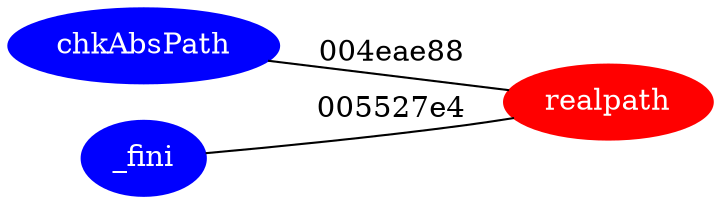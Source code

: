 graph ReferenceTree {
	graph [rankdir=LR]
	chkAbsPath [label=chkAbsPath color=blue fontcolor=white style=filled]
	realpath [label=realpath color=red fontcolor=white style=filled]
	chkAbsPath -- realpath [label="004eae88"]
	_fini [label=_fini color=blue fontcolor=white style=filled]
	realpath [label=realpath color=red fontcolor=white style=filled]
	_fini -- realpath [label="005527e4"]
}

